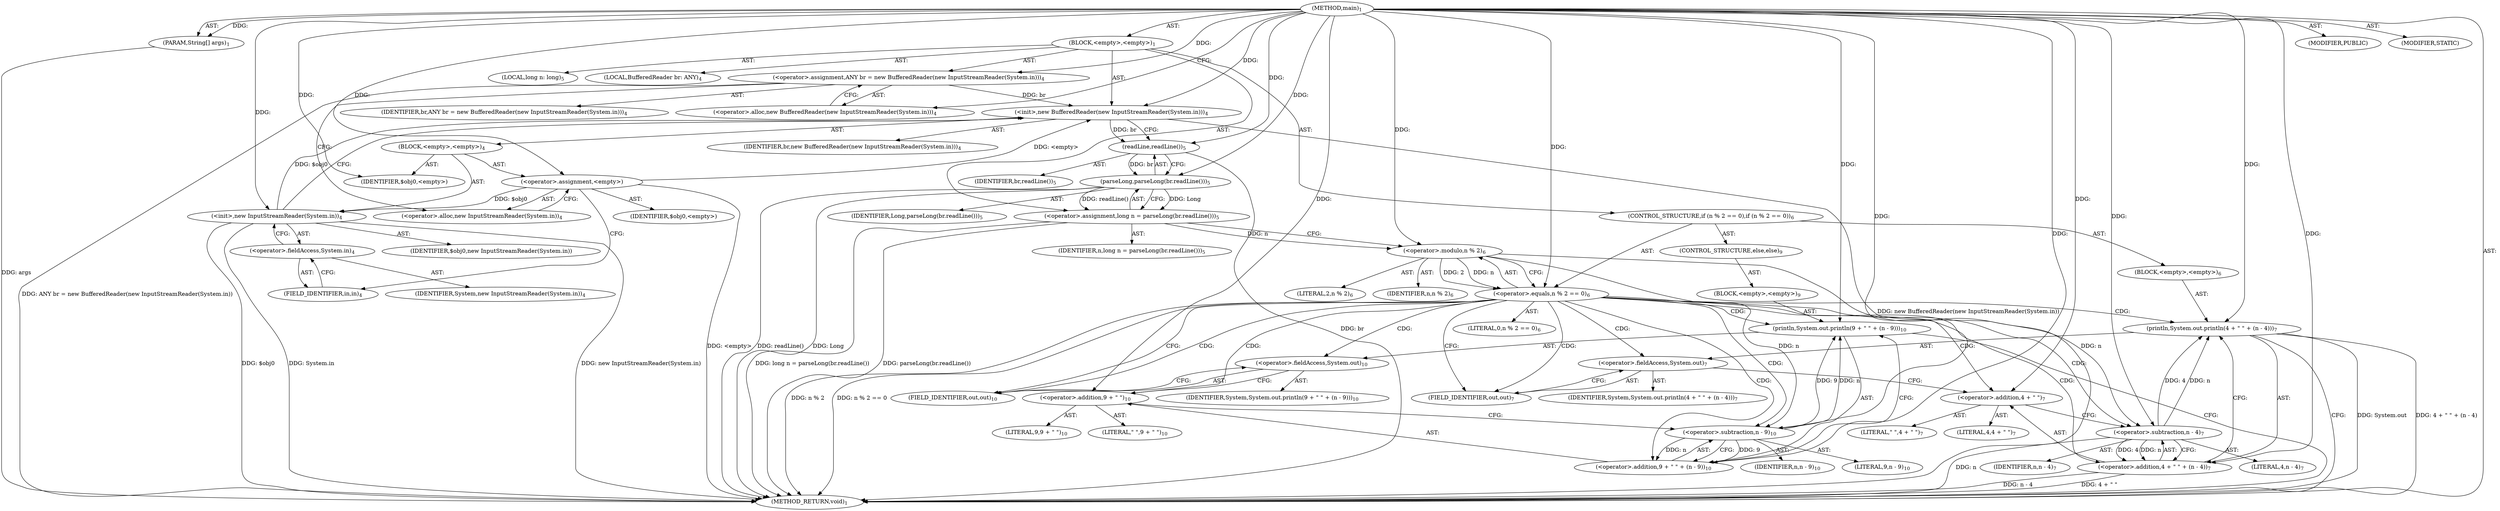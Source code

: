 digraph "main" {  
"19" [label = <(METHOD,main)<SUB>1</SUB>> ]
"20" [label = <(PARAM,String[] args)<SUB>1</SUB>> ]
"21" [label = <(BLOCK,&lt;empty&gt;,&lt;empty&gt;)<SUB>1</SUB>> ]
"4" [label = <(LOCAL,BufferedReader br: ANY)<SUB>4</SUB>> ]
"22" [label = <(&lt;operator&gt;.assignment,ANY br = new BufferedReader(new InputStreamReader(System.in)))<SUB>4</SUB>> ]
"23" [label = <(IDENTIFIER,br,ANY br = new BufferedReader(new InputStreamReader(System.in)))<SUB>4</SUB>> ]
"24" [label = <(&lt;operator&gt;.alloc,new BufferedReader(new InputStreamReader(System.in)))<SUB>4</SUB>> ]
"25" [label = <(&lt;init&gt;,new BufferedReader(new InputStreamReader(System.in)))<SUB>4</SUB>> ]
"3" [label = <(IDENTIFIER,br,new BufferedReader(new InputStreamReader(System.in)))<SUB>4</SUB>> ]
"26" [label = <(BLOCK,&lt;empty&gt;,&lt;empty&gt;)<SUB>4</SUB>> ]
"27" [label = <(&lt;operator&gt;.assignment,&lt;empty&gt;)> ]
"28" [label = <(IDENTIFIER,$obj0,&lt;empty&gt;)> ]
"29" [label = <(&lt;operator&gt;.alloc,new InputStreamReader(System.in))<SUB>4</SUB>> ]
"30" [label = <(&lt;init&gt;,new InputStreamReader(System.in))<SUB>4</SUB>> ]
"31" [label = <(IDENTIFIER,$obj0,new InputStreamReader(System.in))> ]
"32" [label = <(&lt;operator&gt;.fieldAccess,System.in)<SUB>4</SUB>> ]
"33" [label = <(IDENTIFIER,System,new InputStreamReader(System.in))<SUB>4</SUB>> ]
"34" [label = <(FIELD_IDENTIFIER,in,in)<SUB>4</SUB>> ]
"35" [label = <(IDENTIFIER,$obj0,&lt;empty&gt;)> ]
"36" [label = <(LOCAL,long n: long)<SUB>5</SUB>> ]
"37" [label = <(&lt;operator&gt;.assignment,long n = parseLong(br.readLine()))<SUB>5</SUB>> ]
"38" [label = <(IDENTIFIER,n,long n = parseLong(br.readLine()))<SUB>5</SUB>> ]
"39" [label = <(parseLong,parseLong(br.readLine()))<SUB>5</SUB>> ]
"40" [label = <(IDENTIFIER,Long,parseLong(br.readLine()))<SUB>5</SUB>> ]
"41" [label = <(readLine,readLine())<SUB>5</SUB>> ]
"42" [label = <(IDENTIFIER,br,readLine())<SUB>5</SUB>> ]
"43" [label = <(CONTROL_STRUCTURE,if (n % 2 == 0),if (n % 2 == 0))<SUB>6</SUB>> ]
"44" [label = <(&lt;operator&gt;.equals,n % 2 == 0)<SUB>6</SUB>> ]
"45" [label = <(&lt;operator&gt;.modulo,n % 2)<SUB>6</SUB>> ]
"46" [label = <(IDENTIFIER,n,n % 2)<SUB>6</SUB>> ]
"47" [label = <(LITERAL,2,n % 2)<SUB>6</SUB>> ]
"48" [label = <(LITERAL,0,n % 2 == 0)<SUB>6</SUB>> ]
"49" [label = <(BLOCK,&lt;empty&gt;,&lt;empty&gt;)<SUB>6</SUB>> ]
"50" [label = <(println,System.out.println(4 + &quot; &quot; + (n - 4)))<SUB>7</SUB>> ]
"51" [label = <(&lt;operator&gt;.fieldAccess,System.out)<SUB>7</SUB>> ]
"52" [label = <(IDENTIFIER,System,System.out.println(4 + &quot; &quot; + (n - 4)))<SUB>7</SUB>> ]
"53" [label = <(FIELD_IDENTIFIER,out,out)<SUB>7</SUB>> ]
"54" [label = <(&lt;operator&gt;.addition,4 + &quot; &quot; + (n - 4))<SUB>7</SUB>> ]
"55" [label = <(&lt;operator&gt;.addition,4 + &quot; &quot;)<SUB>7</SUB>> ]
"56" [label = <(LITERAL,4,4 + &quot; &quot;)<SUB>7</SUB>> ]
"57" [label = <(LITERAL,&quot; &quot;,4 + &quot; &quot;)<SUB>7</SUB>> ]
"58" [label = <(&lt;operator&gt;.subtraction,n - 4)<SUB>7</SUB>> ]
"59" [label = <(IDENTIFIER,n,n - 4)<SUB>7</SUB>> ]
"60" [label = <(LITERAL,4,n - 4)<SUB>7</SUB>> ]
"61" [label = <(CONTROL_STRUCTURE,else,else)<SUB>9</SUB>> ]
"62" [label = <(BLOCK,&lt;empty&gt;,&lt;empty&gt;)<SUB>9</SUB>> ]
"63" [label = <(println,System.out.println(9 + &quot; &quot; + (n - 9)))<SUB>10</SUB>> ]
"64" [label = <(&lt;operator&gt;.fieldAccess,System.out)<SUB>10</SUB>> ]
"65" [label = <(IDENTIFIER,System,System.out.println(9 + &quot; &quot; + (n - 9)))<SUB>10</SUB>> ]
"66" [label = <(FIELD_IDENTIFIER,out,out)<SUB>10</SUB>> ]
"67" [label = <(&lt;operator&gt;.addition,9 + &quot; &quot; + (n - 9))<SUB>10</SUB>> ]
"68" [label = <(&lt;operator&gt;.addition,9 + &quot; &quot;)<SUB>10</SUB>> ]
"69" [label = <(LITERAL,9,9 + &quot; &quot;)<SUB>10</SUB>> ]
"70" [label = <(LITERAL,&quot; &quot;,9 + &quot; &quot;)<SUB>10</SUB>> ]
"71" [label = <(&lt;operator&gt;.subtraction,n - 9)<SUB>10</SUB>> ]
"72" [label = <(IDENTIFIER,n,n - 9)<SUB>10</SUB>> ]
"73" [label = <(LITERAL,9,n - 9)<SUB>10</SUB>> ]
"74" [label = <(MODIFIER,PUBLIC)> ]
"75" [label = <(MODIFIER,STATIC)> ]
"76" [label = <(METHOD_RETURN,void)<SUB>1</SUB>> ]
  "19" -> "20"  [ label = "AST: "] 
  "19" -> "21"  [ label = "AST: "] 
  "19" -> "74"  [ label = "AST: "] 
  "19" -> "75"  [ label = "AST: "] 
  "19" -> "76"  [ label = "AST: "] 
  "21" -> "4"  [ label = "AST: "] 
  "21" -> "22"  [ label = "AST: "] 
  "21" -> "25"  [ label = "AST: "] 
  "21" -> "36"  [ label = "AST: "] 
  "21" -> "37"  [ label = "AST: "] 
  "21" -> "43"  [ label = "AST: "] 
  "22" -> "23"  [ label = "AST: "] 
  "22" -> "24"  [ label = "AST: "] 
  "25" -> "3"  [ label = "AST: "] 
  "25" -> "26"  [ label = "AST: "] 
  "26" -> "27"  [ label = "AST: "] 
  "26" -> "30"  [ label = "AST: "] 
  "26" -> "35"  [ label = "AST: "] 
  "27" -> "28"  [ label = "AST: "] 
  "27" -> "29"  [ label = "AST: "] 
  "30" -> "31"  [ label = "AST: "] 
  "30" -> "32"  [ label = "AST: "] 
  "32" -> "33"  [ label = "AST: "] 
  "32" -> "34"  [ label = "AST: "] 
  "37" -> "38"  [ label = "AST: "] 
  "37" -> "39"  [ label = "AST: "] 
  "39" -> "40"  [ label = "AST: "] 
  "39" -> "41"  [ label = "AST: "] 
  "41" -> "42"  [ label = "AST: "] 
  "43" -> "44"  [ label = "AST: "] 
  "43" -> "49"  [ label = "AST: "] 
  "43" -> "61"  [ label = "AST: "] 
  "44" -> "45"  [ label = "AST: "] 
  "44" -> "48"  [ label = "AST: "] 
  "45" -> "46"  [ label = "AST: "] 
  "45" -> "47"  [ label = "AST: "] 
  "49" -> "50"  [ label = "AST: "] 
  "50" -> "51"  [ label = "AST: "] 
  "50" -> "54"  [ label = "AST: "] 
  "51" -> "52"  [ label = "AST: "] 
  "51" -> "53"  [ label = "AST: "] 
  "54" -> "55"  [ label = "AST: "] 
  "54" -> "58"  [ label = "AST: "] 
  "55" -> "56"  [ label = "AST: "] 
  "55" -> "57"  [ label = "AST: "] 
  "58" -> "59"  [ label = "AST: "] 
  "58" -> "60"  [ label = "AST: "] 
  "61" -> "62"  [ label = "AST: "] 
  "62" -> "63"  [ label = "AST: "] 
  "63" -> "64"  [ label = "AST: "] 
  "63" -> "67"  [ label = "AST: "] 
  "64" -> "65"  [ label = "AST: "] 
  "64" -> "66"  [ label = "AST: "] 
  "67" -> "68"  [ label = "AST: "] 
  "67" -> "71"  [ label = "AST: "] 
  "68" -> "69"  [ label = "AST: "] 
  "68" -> "70"  [ label = "AST: "] 
  "71" -> "72"  [ label = "AST: "] 
  "71" -> "73"  [ label = "AST: "] 
  "22" -> "29"  [ label = "CFG: "] 
  "25" -> "41"  [ label = "CFG: "] 
  "37" -> "45"  [ label = "CFG: "] 
  "24" -> "22"  [ label = "CFG: "] 
  "39" -> "37"  [ label = "CFG: "] 
  "44" -> "53"  [ label = "CFG: "] 
  "44" -> "66"  [ label = "CFG: "] 
  "27" -> "34"  [ label = "CFG: "] 
  "30" -> "25"  [ label = "CFG: "] 
  "41" -> "39"  [ label = "CFG: "] 
  "45" -> "44"  [ label = "CFG: "] 
  "50" -> "76"  [ label = "CFG: "] 
  "29" -> "27"  [ label = "CFG: "] 
  "32" -> "30"  [ label = "CFG: "] 
  "51" -> "55"  [ label = "CFG: "] 
  "54" -> "50"  [ label = "CFG: "] 
  "63" -> "76"  [ label = "CFG: "] 
  "34" -> "32"  [ label = "CFG: "] 
  "53" -> "51"  [ label = "CFG: "] 
  "55" -> "58"  [ label = "CFG: "] 
  "58" -> "54"  [ label = "CFG: "] 
  "64" -> "68"  [ label = "CFG: "] 
  "67" -> "63"  [ label = "CFG: "] 
  "66" -> "64"  [ label = "CFG: "] 
  "68" -> "71"  [ label = "CFG: "] 
  "71" -> "67"  [ label = "CFG: "] 
  "19" -> "24"  [ label = "CFG: "] 
  "20" -> "76"  [ label = "DDG: args"] 
  "22" -> "76"  [ label = "DDG: ANY br = new BufferedReader(new InputStreamReader(System.in))"] 
  "27" -> "76"  [ label = "DDG: &lt;empty&gt;"] 
  "30" -> "76"  [ label = "DDG: $obj0"] 
  "30" -> "76"  [ label = "DDG: System.in"] 
  "30" -> "76"  [ label = "DDG: new InputStreamReader(System.in)"] 
  "25" -> "76"  [ label = "DDG: new BufferedReader(new InputStreamReader(System.in))"] 
  "41" -> "76"  [ label = "DDG: br"] 
  "39" -> "76"  [ label = "DDG: readLine()"] 
  "37" -> "76"  [ label = "DDG: parseLong(br.readLine())"] 
  "37" -> "76"  [ label = "DDG: long n = parseLong(br.readLine())"] 
  "44" -> "76"  [ label = "DDG: n % 2"] 
  "44" -> "76"  [ label = "DDG: n % 2 == 0"] 
  "50" -> "76"  [ label = "DDG: System.out"] 
  "54" -> "76"  [ label = "DDG: 4 + &quot; &quot;"] 
  "58" -> "76"  [ label = "DDG: n"] 
  "54" -> "76"  [ label = "DDG: n - 4"] 
  "50" -> "76"  [ label = "DDG: 4 + &quot; &quot; + (n - 4)"] 
  "39" -> "76"  [ label = "DDG: Long"] 
  "19" -> "20"  [ label = "DDG: "] 
  "19" -> "22"  [ label = "DDG: "] 
  "39" -> "37"  [ label = "DDG: Long"] 
  "39" -> "37"  [ label = "DDG: readLine()"] 
  "22" -> "25"  [ label = "DDG: br"] 
  "19" -> "25"  [ label = "DDG: "] 
  "27" -> "25"  [ label = "DDG: &lt;empty&gt;"] 
  "30" -> "25"  [ label = "DDG: $obj0"] 
  "19" -> "27"  [ label = "DDG: "] 
  "19" -> "35"  [ label = "DDG: "] 
  "19" -> "39"  [ label = "DDG: "] 
  "41" -> "39"  [ label = "DDG: br"] 
  "45" -> "44"  [ label = "DDG: n"] 
  "45" -> "44"  [ label = "DDG: 2"] 
  "19" -> "44"  [ label = "DDG: "] 
  "27" -> "30"  [ label = "DDG: $obj0"] 
  "19" -> "30"  [ label = "DDG: "] 
  "25" -> "41"  [ label = "DDG: br"] 
  "19" -> "41"  [ label = "DDG: "] 
  "37" -> "45"  [ label = "DDG: n"] 
  "19" -> "45"  [ label = "DDG: "] 
  "19" -> "50"  [ label = "DDG: "] 
  "58" -> "50"  [ label = "DDG: n"] 
  "58" -> "50"  [ label = "DDG: 4"] 
  "19" -> "54"  [ label = "DDG: "] 
  "58" -> "54"  [ label = "DDG: n"] 
  "58" -> "54"  [ label = "DDG: 4"] 
  "19" -> "63"  [ label = "DDG: "] 
  "71" -> "63"  [ label = "DDG: n"] 
  "71" -> "63"  [ label = "DDG: 9"] 
  "19" -> "55"  [ label = "DDG: "] 
  "45" -> "58"  [ label = "DDG: n"] 
  "19" -> "58"  [ label = "DDG: "] 
  "19" -> "67"  [ label = "DDG: "] 
  "71" -> "67"  [ label = "DDG: n"] 
  "71" -> "67"  [ label = "DDG: 9"] 
  "19" -> "68"  [ label = "DDG: "] 
  "45" -> "71"  [ label = "DDG: n"] 
  "19" -> "71"  [ label = "DDG: "] 
  "44" -> "58"  [ label = "CDG: "] 
  "44" -> "68"  [ label = "CDG: "] 
  "44" -> "50"  [ label = "CDG: "] 
  "44" -> "64"  [ label = "CDG: "] 
  "44" -> "51"  [ label = "CDG: "] 
  "44" -> "66"  [ label = "CDG: "] 
  "44" -> "71"  [ label = "CDG: "] 
  "44" -> "55"  [ label = "CDG: "] 
  "44" -> "53"  [ label = "CDG: "] 
  "44" -> "67"  [ label = "CDG: "] 
  "44" -> "54"  [ label = "CDG: "] 
  "44" -> "63"  [ label = "CDG: "] 
}
